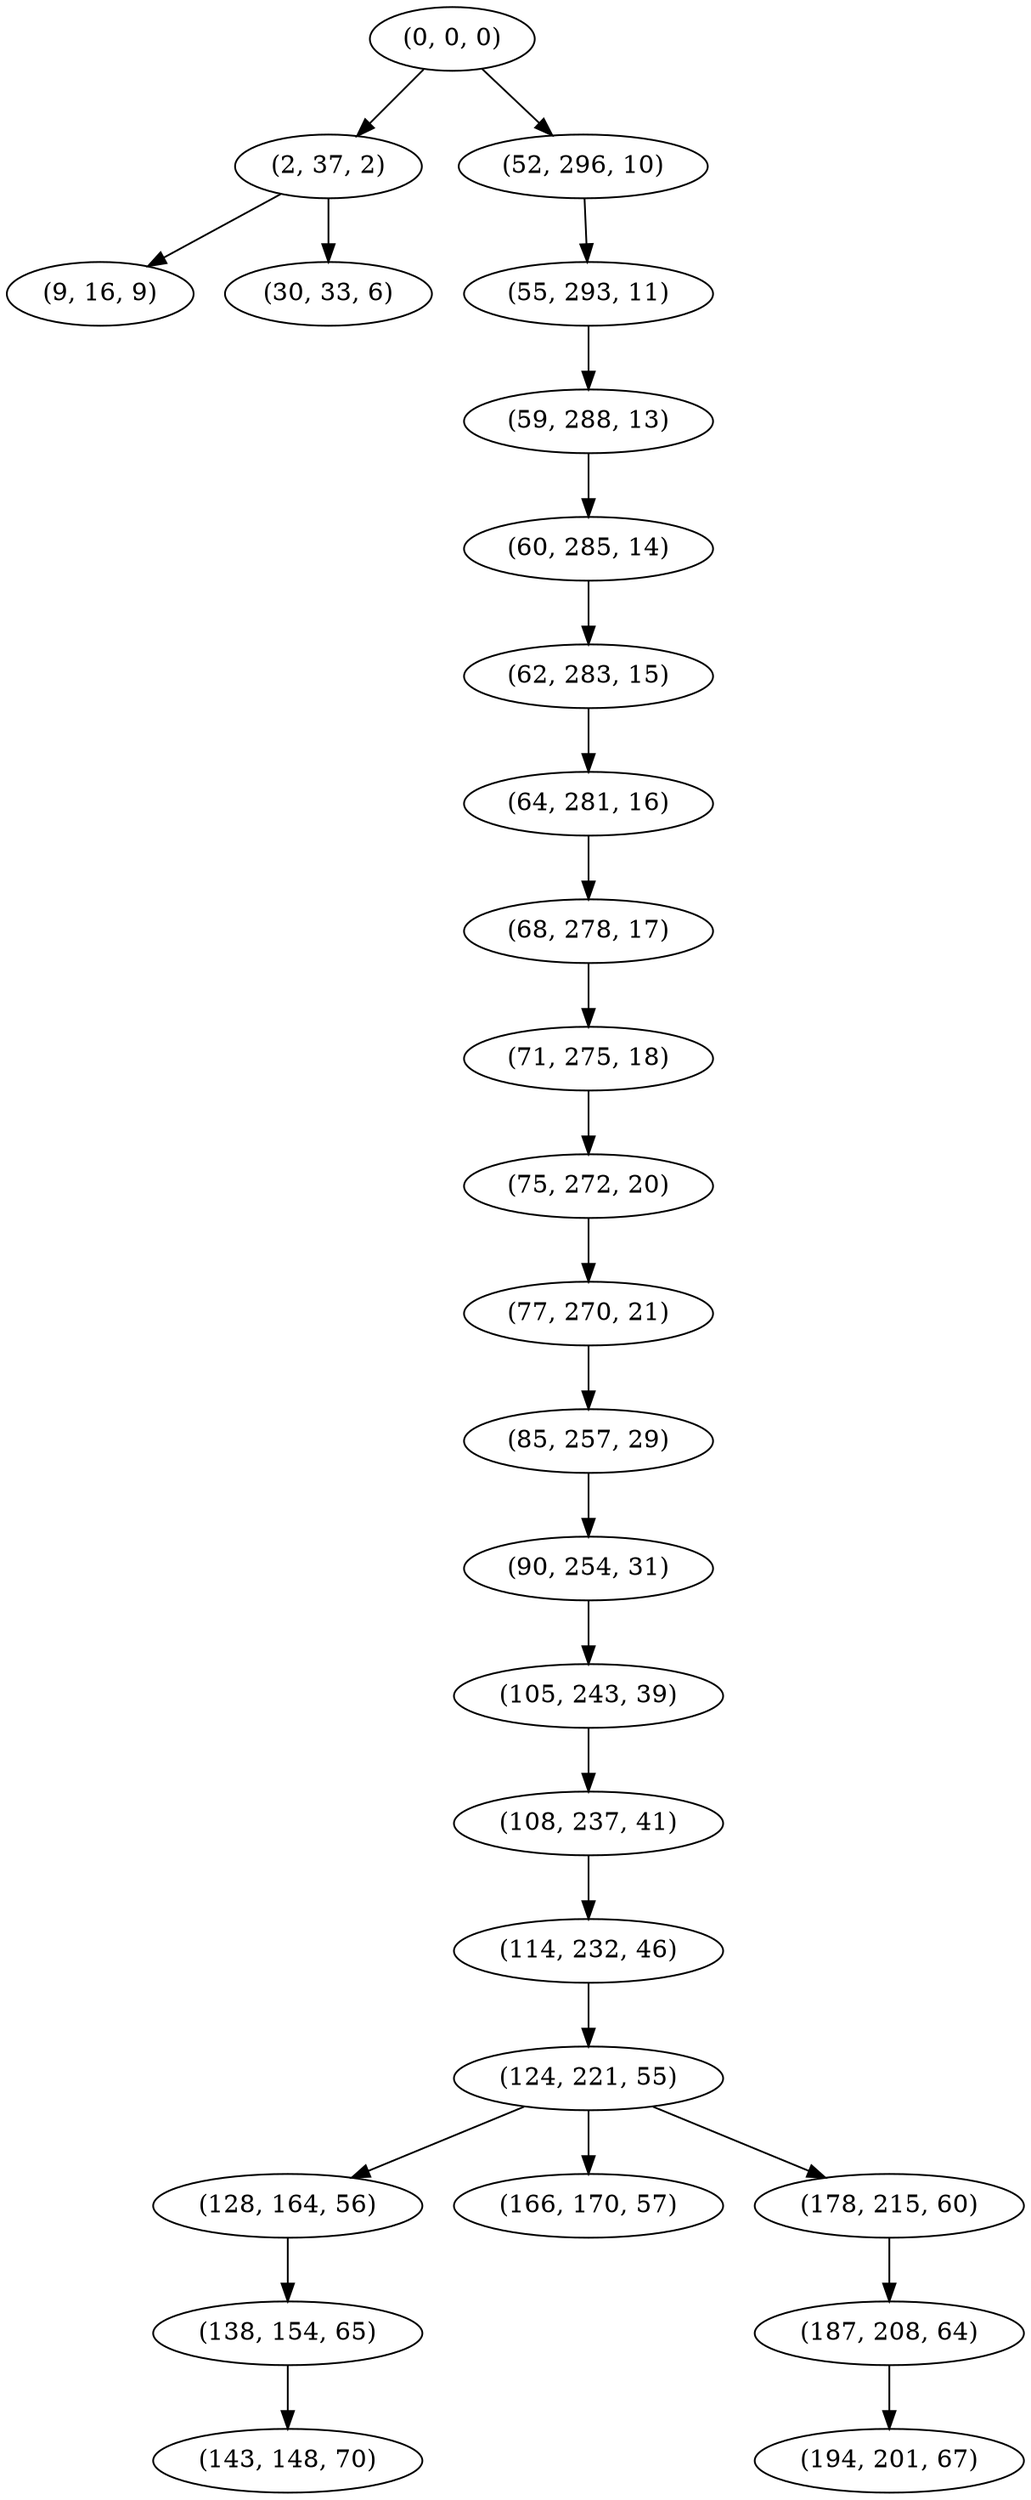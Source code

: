 digraph tree {
    "(0, 0, 0)";
    "(2, 37, 2)";
    "(9, 16, 9)";
    "(30, 33, 6)";
    "(52, 296, 10)";
    "(55, 293, 11)";
    "(59, 288, 13)";
    "(60, 285, 14)";
    "(62, 283, 15)";
    "(64, 281, 16)";
    "(68, 278, 17)";
    "(71, 275, 18)";
    "(75, 272, 20)";
    "(77, 270, 21)";
    "(85, 257, 29)";
    "(90, 254, 31)";
    "(105, 243, 39)";
    "(108, 237, 41)";
    "(114, 232, 46)";
    "(124, 221, 55)";
    "(128, 164, 56)";
    "(138, 154, 65)";
    "(143, 148, 70)";
    "(166, 170, 57)";
    "(178, 215, 60)";
    "(187, 208, 64)";
    "(194, 201, 67)";
    "(0, 0, 0)" -> "(2, 37, 2)";
    "(0, 0, 0)" -> "(52, 296, 10)";
    "(2, 37, 2)" -> "(9, 16, 9)";
    "(2, 37, 2)" -> "(30, 33, 6)";
    "(52, 296, 10)" -> "(55, 293, 11)";
    "(55, 293, 11)" -> "(59, 288, 13)";
    "(59, 288, 13)" -> "(60, 285, 14)";
    "(60, 285, 14)" -> "(62, 283, 15)";
    "(62, 283, 15)" -> "(64, 281, 16)";
    "(64, 281, 16)" -> "(68, 278, 17)";
    "(68, 278, 17)" -> "(71, 275, 18)";
    "(71, 275, 18)" -> "(75, 272, 20)";
    "(75, 272, 20)" -> "(77, 270, 21)";
    "(77, 270, 21)" -> "(85, 257, 29)";
    "(85, 257, 29)" -> "(90, 254, 31)";
    "(90, 254, 31)" -> "(105, 243, 39)";
    "(105, 243, 39)" -> "(108, 237, 41)";
    "(108, 237, 41)" -> "(114, 232, 46)";
    "(114, 232, 46)" -> "(124, 221, 55)";
    "(124, 221, 55)" -> "(128, 164, 56)";
    "(124, 221, 55)" -> "(166, 170, 57)";
    "(124, 221, 55)" -> "(178, 215, 60)";
    "(128, 164, 56)" -> "(138, 154, 65)";
    "(138, 154, 65)" -> "(143, 148, 70)";
    "(178, 215, 60)" -> "(187, 208, 64)";
    "(187, 208, 64)" -> "(194, 201, 67)";
}
